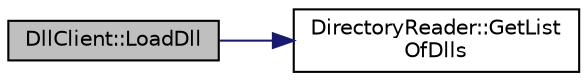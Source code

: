 digraph "DllClient::LoadDll"
{
 // LATEX_PDF_SIZE
  edge [fontname="Helvetica",fontsize="10",labelfontname="Helvetica",labelfontsize="10"];
  node [fontname="Helvetica",fontsize="10",shape=record];
  rankdir="LR";
  Node1 [label="DllClient::LoadDll",height=0.2,width=0.4,color="black", fillcolor="grey75", style="filled", fontcolor="black",tooltip="This method will go through all the dlls found in the directory and start loading in all the function..."];
  Node1 -> Node2 [color="midnightblue",fontsize="10",style="solid",fontname="Helvetica"];
  Node2 [label="DirectoryReader::GetList\lOfDlls",height=0.2,width=0.4,color="black", fillcolor="white", style="filled",URL="$class_directory_reader.html#aa2fb851b4c09297e9a904d84dd4ee54b",tooltip="This method is a way for other classes to get access to the dll list."];
}
